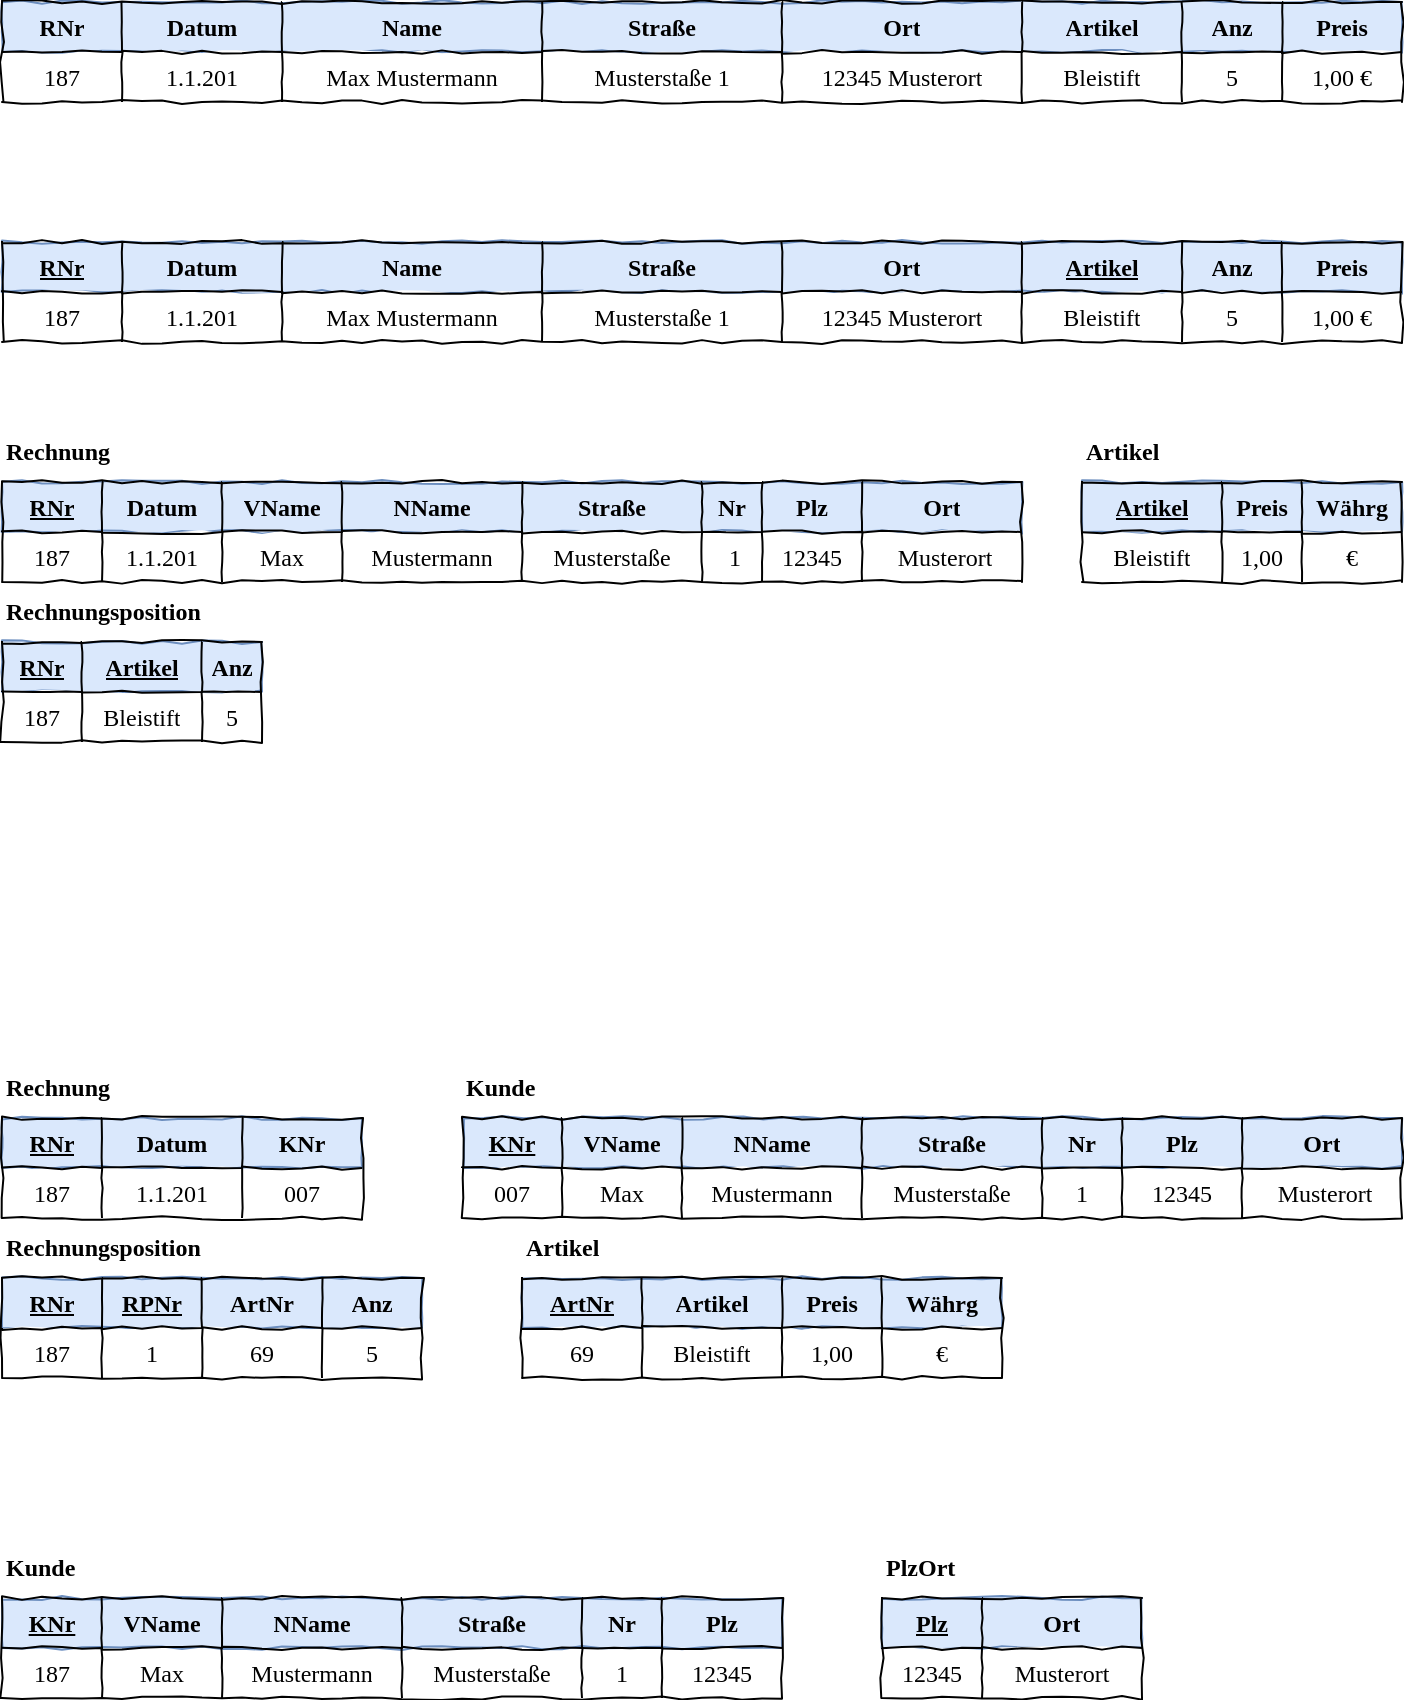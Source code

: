 <mxfile version="20.2.3" type="device"><diagram id="b6C6gAqckI_QUd7eWxeR" name="Page-1"><mxGraphModel dx="1038" dy="649" grid="1" gridSize="10" guides="1" tooltips="1" connect="1" arrows="1" fold="1" page="1" pageScale="1" pageWidth="827" pageHeight="1169" math="0" shadow="0"><root><mxCell id="0"/><mxCell id="1" parent="0"/><mxCell id="rkbyCPplkBwruz_w2QlY-196" value="" style="rounded=0;whiteSpace=wrap;html=1;shadow=0;comic=1;startSize=0;fontFamily=Comic Sans MS;strokeColor=none;" parent="1" vertex="1"><mxGeometry x="40" y="903" width="390" height="25" as="geometry"/></mxCell><mxCell id="rkbyCPplkBwruz_w2QlY-195" value="" style="rounded=0;whiteSpace=wrap;html=1;shadow=0;comic=1;startSize=0;fillColor=#dae8fc;fontFamily=Comic Sans MS;strokeColor=#6c8ebf;" parent="1" vertex="1"><mxGeometry x="40" y="878" width="390" height="25" as="geometry"/></mxCell><mxCell id="B1pa77azRrfCjMFWTAod-1" value="" style="rounded=0;whiteSpace=wrap;html=1;shadow=0;comic=1;startSize=0;fillColor=#dae8fc;fontFamily=Comic Sans MS;strokeColor=#6c8ebf;" parent="1" vertex="1"><mxGeometry x="40" y="400" width="130" height="25" as="geometry"/></mxCell><mxCell id="B1pa77azRrfCjMFWTAod-2" value="" style="rounded=0;whiteSpace=wrap;html=1;shadow=0;comic=1;startSize=0;fontFamily=Comic Sans MS;strokeColor=none;" parent="1" vertex="1"><mxGeometry x="40" y="425" width="130" height="25" as="geometry"/></mxCell><mxCell id="rkbyCPplkBwruz_w2QlY-11" value="" style="rounded=0;whiteSpace=wrap;html=1;shadow=0;comic=1;startSize=0;fillColor=#dae8fc;fontFamily=Comic Sans MS;strokeColor=#6c8ebf;" parent="1" vertex="1"><mxGeometry x="40" y="80" width="700" height="25" as="geometry"/></mxCell><mxCell id="rkbyCPplkBwruz_w2QlY-12" value="" style="rounded=0;whiteSpace=wrap;html=1;shadow=0;comic=1;startSize=0;fontFamily=Comic Sans MS;strokeColor=none;" parent="1" vertex="1"><mxGeometry x="40" y="105" width="700" height="25" as="geometry"/></mxCell><object label="" id="B1pa77azRrfCjMFWTAod-3"><mxCell style="shape=table;html=1;whiteSpace=wrap;startSize=0;container=1;collapsible=0;childLayout=tableLayout;shadow=0;comic=1;fontFamily=Comic Sans MS;horizontal=1;arcSize=42;fillColor=none;" parent="1" vertex="1"><mxGeometry x="40" y="400" width="130" height="50" as="geometry"/></mxCell></object><mxCell id="B1pa77azRrfCjMFWTAod-40" style="shape=partialRectangle;html=1;whiteSpace=wrap;collapsible=0;dropTarget=0;pointerEvents=0;fillColor=none;top=0;left=0;bottom=0;right=0;points=[[0,0.5],[1,0.5]];portConstraint=eastwest;fontFamily=Comic Sans MS;" parent="B1pa77azRrfCjMFWTAod-3" vertex="1"><mxGeometry width="130" height="25" as="geometry"/></mxCell><mxCell id="B1pa77azRrfCjMFWTAod-46" value="&lt;u&gt;RNr&lt;/u&gt;" style="shape=partialRectangle;html=1;whiteSpace=wrap;connectable=0;top=0;left=0;bottom=0;right=0;overflow=hidden;fontFamily=Comic Sans MS;strokeColor=#82b366;comic=1;fillColor=none;fontStyle=1" parent="B1pa77azRrfCjMFWTAod-40" vertex="1"><mxGeometry width="40" height="25" as="geometry"><mxRectangle width="40" height="25" as="alternateBounds"/></mxGeometry></mxCell><mxCell id="rkbyCPplkBwruz_w2QlY-32" value="&lt;u&gt;Artikel&lt;/u&gt;" style="shape=partialRectangle;html=1;whiteSpace=wrap;connectable=0;top=0;left=0;bottom=0;right=0;overflow=hidden;fontFamily=Comic Sans MS;strokeColor=#82b366;comic=1;fillColor=none;fontStyle=1" parent="B1pa77azRrfCjMFWTAod-40" vertex="1"><mxGeometry x="40" width="60" height="25" as="geometry"><mxRectangle width="60" height="25" as="alternateBounds"/></mxGeometry></mxCell><mxCell id="rkbyCPplkBwruz_w2QlY-34" value="Anz" style="shape=partialRectangle;html=1;whiteSpace=wrap;connectable=0;top=0;left=0;bottom=0;right=0;overflow=hidden;fontFamily=Comic Sans MS;strokeColor=#82b366;comic=1;fillColor=none;fontStyle=1" parent="B1pa77azRrfCjMFWTAod-40" vertex="1"><mxGeometry x="100" width="30" height="25" as="geometry"><mxRectangle width="30" height="25" as="alternateBounds"/></mxGeometry></mxCell><mxCell id="B1pa77azRrfCjMFWTAod-33" style="shape=partialRectangle;html=1;whiteSpace=wrap;collapsible=0;dropTarget=0;pointerEvents=0;fillColor=none;top=0;left=0;bottom=0;right=0;points=[[0,0.5],[1,0.5]];portConstraint=eastwest;fontFamily=Comic Sans MS;" parent="B1pa77azRrfCjMFWTAod-3" vertex="1"><mxGeometry y="25" width="130" height="25" as="geometry"/></mxCell><mxCell id="B1pa77azRrfCjMFWTAod-39" value="187" style="shape=partialRectangle;html=1;whiteSpace=wrap;connectable=0;top=0;left=0;bottom=0;right=0;overflow=hidden;fontFamily=Comic Sans MS;strokeColor=#82b366;comic=1;fillColor=none;align=center;" parent="B1pa77azRrfCjMFWTAod-33" vertex="1"><mxGeometry width="40" height="25" as="geometry"><mxRectangle width="40" height="25" as="alternateBounds"/></mxGeometry></mxCell><mxCell id="rkbyCPplkBwruz_w2QlY-33" value="&lt;span&gt;Bleistift&lt;/span&gt;" style="shape=partialRectangle;html=1;whiteSpace=wrap;connectable=0;top=0;left=0;bottom=0;right=0;overflow=hidden;fontFamily=Comic Sans MS;strokeColor=#82b366;comic=1;fillColor=none;align=center;" parent="B1pa77azRrfCjMFWTAod-33" vertex="1"><mxGeometry x="40" width="60" height="25" as="geometry"><mxRectangle width="60" height="25" as="alternateBounds"/></mxGeometry></mxCell><mxCell id="rkbyCPplkBwruz_w2QlY-35" value="5" style="shape=partialRectangle;html=1;whiteSpace=wrap;connectable=0;top=0;left=0;bottom=0;right=0;overflow=hidden;fontFamily=Comic Sans MS;strokeColor=#82b366;comic=1;fillColor=none;align=center;" parent="B1pa77azRrfCjMFWTAod-33" vertex="1"><mxGeometry x="100" width="30" height="25" as="geometry"><mxRectangle width="30" height="25" as="alternateBounds"/></mxGeometry></mxCell><object label="" id="rkbyCPplkBwruz_w2QlY-13"><mxCell style="shape=table;html=1;whiteSpace=wrap;startSize=0;container=1;collapsible=0;childLayout=tableLayout;shadow=0;comic=1;fontFamily=Comic Sans MS;horizontal=1;arcSize=42;fillColor=none;" parent="1" vertex="1"><mxGeometry x="40" y="80" width="700" height="50" as="geometry"/></mxCell></object><mxCell id="rkbyCPplkBwruz_w2QlY-14" style="shape=partialRectangle;html=1;whiteSpace=wrap;collapsible=0;dropTarget=0;pointerEvents=0;fillColor=none;top=0;left=0;bottom=0;right=0;points=[[0,0.5],[1,0.5]];portConstraint=eastwest;fontFamily=Comic Sans MS;" parent="rkbyCPplkBwruz_w2QlY-13" vertex="1"><mxGeometry width="700" height="25" as="geometry"/></mxCell><mxCell id="rkbyCPplkBwruz_w2QlY-15" value="RNr" style="shape=partialRectangle;html=1;whiteSpace=wrap;connectable=0;top=0;left=0;bottom=0;right=0;overflow=hidden;fontFamily=Comic Sans MS;strokeColor=#82b366;comic=1;fillColor=none;fontStyle=1" parent="rkbyCPplkBwruz_w2QlY-14" vertex="1"><mxGeometry width="60" height="25" as="geometry"><mxRectangle width="60" height="25" as="alternateBounds"/></mxGeometry></mxCell><mxCell id="rkbyCPplkBwruz_w2QlY-16" value="Datum" style="shape=partialRectangle;html=1;whiteSpace=wrap;connectable=0;top=0;left=0;bottom=0;right=0;overflow=hidden;fontFamily=Comic Sans MS;strokeColor=#82b366;comic=1;fillColor=none;fontStyle=1" parent="rkbyCPplkBwruz_w2QlY-14" vertex="1"><mxGeometry x="60" width="80" height="25" as="geometry"><mxRectangle width="80" height="25" as="alternateBounds"/></mxGeometry></mxCell><mxCell id="rkbyCPplkBwruz_w2QlY-17" value="Name" style="shape=partialRectangle;html=1;whiteSpace=wrap;connectable=0;top=0;left=0;bottom=0;right=0;overflow=hidden;fontFamily=Comic Sans MS;strokeColor=#82b366;comic=1;fillColor=none;fontStyle=1" parent="rkbyCPplkBwruz_w2QlY-14" vertex="1"><mxGeometry x="140" width="130" height="25" as="geometry"><mxRectangle width="130" height="25" as="alternateBounds"/></mxGeometry></mxCell><mxCell id="rkbyCPplkBwruz_w2QlY-18" value="Straße" style="shape=partialRectangle;html=1;whiteSpace=wrap;connectable=0;top=0;left=0;bottom=0;right=0;overflow=hidden;fontFamily=Comic Sans MS;strokeColor=#82b366;comic=1;fillColor=none;fontStyle=1" parent="rkbyCPplkBwruz_w2QlY-14" vertex="1"><mxGeometry x="270" width="120" height="25" as="geometry"><mxRectangle width="120" height="25" as="alternateBounds"/></mxGeometry></mxCell><mxCell id="rkbyCPplkBwruz_w2QlY-19" value="Ort" style="shape=partialRectangle;html=1;whiteSpace=wrap;connectable=0;top=0;left=0;bottom=0;right=0;overflow=hidden;fontFamily=Comic Sans MS;strokeColor=#82b366;comic=1;fillColor=none;fontStyle=1" parent="rkbyCPplkBwruz_w2QlY-14" vertex="1"><mxGeometry x="390" width="120" height="25" as="geometry"><mxRectangle width="120" height="25" as="alternateBounds"/></mxGeometry></mxCell><mxCell id="rkbyCPplkBwruz_w2QlY-20" value="Artikel" style="shape=partialRectangle;html=1;whiteSpace=wrap;connectable=0;top=0;left=0;bottom=0;right=0;overflow=hidden;fontFamily=Comic Sans MS;strokeColor=#82b366;comic=1;fillColor=none;fontStyle=1" parent="rkbyCPplkBwruz_w2QlY-14" vertex="1"><mxGeometry x="510" width="80" height="25" as="geometry"><mxRectangle width="80" height="25" as="alternateBounds"/></mxGeometry></mxCell><mxCell id="rkbyCPplkBwruz_w2QlY-21" value="Anz" style="shape=partialRectangle;html=1;whiteSpace=wrap;connectable=0;top=0;left=0;bottom=0;right=0;overflow=hidden;fontFamily=Comic Sans MS;strokeColor=#82b366;comic=1;fillColor=none;fontStyle=1" parent="rkbyCPplkBwruz_w2QlY-14" vertex="1"><mxGeometry x="590" width="50" height="25" as="geometry"><mxRectangle width="50" height="25" as="alternateBounds"/></mxGeometry></mxCell><mxCell id="rkbyCPplkBwruz_w2QlY-22" value="Preis" style="shape=partialRectangle;html=1;whiteSpace=wrap;connectable=0;top=0;left=0;bottom=0;right=0;overflow=hidden;fontFamily=Comic Sans MS;strokeColor=#82b366;comic=1;fillColor=none;fontStyle=1" parent="rkbyCPplkBwruz_w2QlY-14" vertex="1"><mxGeometry x="640" width="60" height="25" as="geometry"><mxRectangle width="60" height="25" as="alternateBounds"/></mxGeometry></mxCell><mxCell id="rkbyCPplkBwruz_w2QlY-23" style="shape=partialRectangle;html=1;whiteSpace=wrap;collapsible=0;dropTarget=0;pointerEvents=0;fillColor=none;top=0;left=0;bottom=0;right=0;points=[[0,0.5],[1,0.5]];portConstraint=eastwest;fontFamily=Comic Sans MS;" parent="rkbyCPplkBwruz_w2QlY-13" vertex="1"><mxGeometry y="25" width="700" height="25" as="geometry"/></mxCell><mxCell id="rkbyCPplkBwruz_w2QlY-24" value="&lt;span&gt;187&lt;/span&gt;" style="shape=partialRectangle;html=1;whiteSpace=wrap;connectable=0;top=0;left=0;bottom=0;right=0;overflow=hidden;fontFamily=Comic Sans MS;strokeColor=#82b366;comic=1;fillColor=none;align=center;" parent="rkbyCPplkBwruz_w2QlY-23" vertex="1"><mxGeometry width="60" height="25" as="geometry"><mxRectangle width="60" height="25" as="alternateBounds"/></mxGeometry></mxCell><mxCell id="rkbyCPplkBwruz_w2QlY-25" value="1.1.201" style="shape=partialRectangle;html=1;whiteSpace=wrap;connectable=0;top=0;left=0;bottom=0;right=0;overflow=hidden;fontFamily=Comic Sans MS;strokeColor=#82b366;comic=1;fillColor=none;align=center;" parent="rkbyCPplkBwruz_w2QlY-23" vertex="1"><mxGeometry x="60" width="80" height="25" as="geometry"><mxRectangle width="80" height="25" as="alternateBounds"/></mxGeometry></mxCell><mxCell id="rkbyCPplkBwruz_w2QlY-26" value="&lt;span&gt;Max Mustermann&lt;/span&gt;" style="shape=partialRectangle;html=1;whiteSpace=wrap;connectable=0;top=0;left=0;bottom=0;right=0;overflow=hidden;fontFamily=Comic Sans MS;strokeColor=#82b366;comic=1;fillColor=none;align=center;" parent="rkbyCPplkBwruz_w2QlY-23" vertex="1"><mxGeometry x="140" width="130" height="25" as="geometry"><mxRectangle width="130" height="25" as="alternateBounds"/></mxGeometry></mxCell><mxCell id="rkbyCPplkBwruz_w2QlY-27" value="&lt;span&gt;Musterstaße 1&lt;/span&gt;" style="shape=partialRectangle;html=1;whiteSpace=wrap;connectable=0;top=0;left=0;bottom=0;right=0;overflow=hidden;fontFamily=Comic Sans MS;strokeColor=#82b366;comic=1;fillColor=none;align=center;" parent="rkbyCPplkBwruz_w2QlY-23" vertex="1"><mxGeometry x="270" width="120" height="25" as="geometry"><mxRectangle width="120" height="25" as="alternateBounds"/></mxGeometry></mxCell><mxCell id="rkbyCPplkBwruz_w2QlY-28" value="12345 Musterort" style="shape=partialRectangle;html=1;whiteSpace=wrap;connectable=0;top=0;left=0;bottom=0;right=0;overflow=hidden;fontFamily=Comic Sans MS;strokeColor=#82b366;comic=1;fillColor=none;align=center;" parent="rkbyCPplkBwruz_w2QlY-23" vertex="1"><mxGeometry x="390" width="120" height="25" as="geometry"><mxRectangle width="120" height="25" as="alternateBounds"/></mxGeometry></mxCell><mxCell id="rkbyCPplkBwruz_w2QlY-29" value="&lt;span&gt;Bleistift&lt;/span&gt;" style="shape=partialRectangle;html=1;whiteSpace=wrap;connectable=0;top=0;left=0;bottom=0;right=0;overflow=hidden;fontFamily=Comic Sans MS;strokeColor=#82b366;comic=1;fillColor=none;align=center;" parent="rkbyCPplkBwruz_w2QlY-23" vertex="1"><mxGeometry x="510" width="80" height="25" as="geometry"><mxRectangle width="80" height="25" as="alternateBounds"/></mxGeometry></mxCell><mxCell id="rkbyCPplkBwruz_w2QlY-30" value="5" style="shape=partialRectangle;html=1;whiteSpace=wrap;connectable=0;top=0;left=0;bottom=0;right=0;overflow=hidden;fontFamily=Comic Sans MS;strokeColor=#82b366;comic=1;fillColor=none;align=center;" parent="rkbyCPplkBwruz_w2QlY-23" vertex="1"><mxGeometry x="590" width="50" height="25" as="geometry"><mxRectangle width="50" height="25" as="alternateBounds"/></mxGeometry></mxCell><mxCell id="rkbyCPplkBwruz_w2QlY-31" value="1,00 €" style="shape=partialRectangle;html=1;whiteSpace=wrap;connectable=0;top=0;left=0;bottom=0;right=0;overflow=hidden;fontFamily=Comic Sans MS;strokeColor=#82b366;comic=1;fillColor=none;align=center;" parent="rkbyCPplkBwruz_w2QlY-23" vertex="1"><mxGeometry x="640" width="60" height="25" as="geometry"><mxRectangle width="60" height="25" as="alternateBounds"/></mxGeometry></mxCell><mxCell id="rkbyCPplkBwruz_w2QlY-40" value="" style="rounded=0;whiteSpace=wrap;html=1;shadow=0;comic=1;startSize=0;fillColor=#dae8fc;fontFamily=Comic Sans MS;strokeColor=#6c8ebf;" parent="1" vertex="1"><mxGeometry x="40" y="638" width="180" height="25" as="geometry"/></mxCell><mxCell id="rkbyCPplkBwruz_w2QlY-41" value="" style="rounded=0;whiteSpace=wrap;html=1;shadow=0;comic=1;startSize=0;fontFamily=Comic Sans MS;strokeColor=none;" parent="1" vertex="1"><mxGeometry x="40" y="663" width="180" height="25" as="geometry"/></mxCell><object label="" id="rkbyCPplkBwruz_w2QlY-42"><mxCell style="shape=table;html=1;whiteSpace=wrap;startSize=0;container=1;collapsible=0;childLayout=tableLayout;shadow=0;comic=1;fontFamily=Comic Sans MS;horizontal=1;arcSize=42;fillColor=none;" parent="1" vertex="1"><mxGeometry x="40" y="638" width="180" height="50" as="geometry"/></mxCell></object><mxCell id="rkbyCPplkBwruz_w2QlY-43" style="shape=partialRectangle;html=1;whiteSpace=wrap;collapsible=0;dropTarget=0;pointerEvents=0;fillColor=none;top=0;left=0;bottom=0;right=0;points=[[0,0.5],[1,0.5]];portConstraint=eastwest;fontFamily=Comic Sans MS;" parent="rkbyCPplkBwruz_w2QlY-42" vertex="1"><mxGeometry width="180" height="25" as="geometry"/></mxCell><mxCell id="rkbyCPplkBwruz_w2QlY-44" value="&lt;u&gt;RNr&lt;/u&gt;" style="shape=partialRectangle;html=1;whiteSpace=wrap;connectable=0;top=0;left=0;bottom=0;right=0;overflow=hidden;fontFamily=Comic Sans MS;strokeColor=#82b366;comic=1;fillColor=none;fontStyle=1" parent="rkbyCPplkBwruz_w2QlY-43" vertex="1"><mxGeometry width="50" height="25" as="geometry"><mxRectangle width="50" height="25" as="alternateBounds"/></mxGeometry></mxCell><mxCell id="rkbyCPplkBwruz_w2QlY-45" value="Datum" style="shape=partialRectangle;html=1;whiteSpace=wrap;connectable=0;top=0;left=0;bottom=0;right=0;overflow=hidden;fontFamily=Comic Sans MS;strokeColor=#82b366;comic=1;fillColor=none;fontStyle=1" parent="rkbyCPplkBwruz_w2QlY-43" vertex="1"><mxGeometry x="50" width="70" height="25" as="geometry"><mxRectangle width="70" height="25" as="alternateBounds"/></mxGeometry></mxCell><mxCell id="rkbyCPplkBwruz_w2QlY-46" value="KNr" style="shape=partialRectangle;html=1;whiteSpace=wrap;connectable=0;top=0;left=0;bottom=0;right=0;overflow=hidden;fontFamily=Comic Sans MS;strokeColor=#82b366;comic=1;fillColor=none;fontStyle=1" parent="rkbyCPplkBwruz_w2QlY-43" vertex="1"><mxGeometry x="120" width="60" height="25" as="geometry"><mxRectangle width="60" height="25" as="alternateBounds"/></mxGeometry></mxCell><mxCell id="rkbyCPplkBwruz_w2QlY-56" style="shape=partialRectangle;html=1;whiteSpace=wrap;collapsible=0;dropTarget=0;pointerEvents=0;fillColor=none;top=0;left=0;bottom=0;right=0;points=[[0,0.5],[1,0.5]];portConstraint=eastwest;fontFamily=Comic Sans MS;" parent="rkbyCPplkBwruz_w2QlY-42" vertex="1"><mxGeometry y="25" width="180" height="25" as="geometry"/></mxCell><mxCell id="rkbyCPplkBwruz_w2QlY-57" value="&lt;span&gt;187&lt;/span&gt;" style="shape=partialRectangle;html=1;whiteSpace=wrap;connectable=0;top=0;left=0;bottom=0;right=0;overflow=hidden;fontFamily=Comic Sans MS;strokeColor=#82b366;comic=1;fillColor=none;align=center;" parent="rkbyCPplkBwruz_w2QlY-56" vertex="1"><mxGeometry width="50" height="25" as="geometry"><mxRectangle width="50" height="25" as="alternateBounds"/></mxGeometry></mxCell><mxCell id="rkbyCPplkBwruz_w2QlY-58" value="1.1.201" style="shape=partialRectangle;html=1;whiteSpace=wrap;connectable=0;top=0;left=0;bottom=0;right=0;overflow=hidden;fontFamily=Comic Sans MS;strokeColor=#82b366;comic=1;fillColor=none;align=center;" parent="rkbyCPplkBwruz_w2QlY-56" vertex="1"><mxGeometry x="50" width="70" height="25" as="geometry"><mxRectangle width="70" height="25" as="alternateBounds"/></mxGeometry></mxCell><mxCell id="rkbyCPplkBwruz_w2QlY-59" value="&lt;span&gt;007&lt;/span&gt;" style="shape=partialRectangle;html=1;whiteSpace=wrap;connectable=0;top=0;left=0;bottom=0;right=0;overflow=hidden;fontFamily=Comic Sans MS;strokeColor=#82b366;comic=1;fillColor=none;align=center;" parent="rkbyCPplkBwruz_w2QlY-56" vertex="1"><mxGeometry x="120" width="60" height="25" as="geometry"><mxRectangle width="60" height="25" as="alternateBounds"/></mxGeometry></mxCell><mxCell id="rkbyCPplkBwruz_w2QlY-98" value="" style="rounded=0;whiteSpace=wrap;html=1;shadow=0;comic=1;startSize=0;fillColor=#dae8fc;fontFamily=Comic Sans MS;strokeColor=#6c8ebf;" parent="1" vertex="1"><mxGeometry x="271" y="638" width="469" height="25" as="geometry"/></mxCell><mxCell id="rkbyCPplkBwruz_w2QlY-99" value="" style="rounded=0;whiteSpace=wrap;html=1;shadow=0;comic=1;startSize=0;fontFamily=Comic Sans MS;strokeColor=none;" parent="1" vertex="1"><mxGeometry x="271" y="663" width="469" height="25" as="geometry"/></mxCell><object label="" id="rkbyCPplkBwruz_w2QlY-100"><mxCell style="shape=table;html=1;whiteSpace=wrap;startSize=0;container=1;collapsible=0;childLayout=tableLayout;shadow=0;comic=1;fontFamily=Comic Sans MS;horizontal=1;arcSize=42;fillColor=none;" parent="1" vertex="1"><mxGeometry x="270" y="638" width="470" height="50" as="geometry"/></mxCell></object><mxCell id="rkbyCPplkBwruz_w2QlY-101" style="shape=partialRectangle;html=1;whiteSpace=wrap;collapsible=0;dropTarget=0;pointerEvents=0;fillColor=none;top=0;left=0;bottom=0;right=0;points=[[0,0.5],[1,0.5]];portConstraint=eastwest;fontFamily=Comic Sans MS;" parent="rkbyCPplkBwruz_w2QlY-100" vertex="1"><mxGeometry width="470" height="25" as="geometry"/></mxCell><mxCell id="rkbyCPplkBwruz_w2QlY-102" value="&lt;u&gt;KNr&lt;/u&gt;" style="shape=partialRectangle;html=1;whiteSpace=wrap;connectable=0;top=0;left=0;bottom=0;right=0;overflow=hidden;fontFamily=Comic Sans MS;strokeColor=#82b366;comic=1;fillColor=none;fontStyle=1" parent="rkbyCPplkBwruz_w2QlY-101" vertex="1"><mxGeometry width="50" height="25" as="geometry"><mxRectangle width="50" height="25" as="alternateBounds"/></mxGeometry></mxCell><mxCell id="rkbyCPplkBwruz_w2QlY-103" value="VName" style="shape=partialRectangle;html=1;whiteSpace=wrap;connectable=0;top=0;left=0;bottom=0;right=0;overflow=hidden;fontFamily=Comic Sans MS;strokeColor=#82b366;comic=1;fillColor=none;fontStyle=1" parent="rkbyCPplkBwruz_w2QlY-101" vertex="1"><mxGeometry x="50" width="60" height="25" as="geometry"><mxRectangle width="60" height="25" as="alternateBounds"/></mxGeometry></mxCell><mxCell id="rkbyCPplkBwruz_w2QlY-104" value="NName" style="shape=partialRectangle;html=1;whiteSpace=wrap;connectable=0;top=0;left=0;bottom=0;right=0;overflow=hidden;fontFamily=Comic Sans MS;strokeColor=#82b366;comic=1;fillColor=none;fontStyle=1" parent="rkbyCPplkBwruz_w2QlY-101" vertex="1"><mxGeometry x="110" width="90" height="25" as="geometry"><mxRectangle width="90" height="25" as="alternateBounds"/></mxGeometry></mxCell><mxCell id="rkbyCPplkBwruz_w2QlY-105" value="Straße" style="shape=partialRectangle;html=1;whiteSpace=wrap;connectable=0;top=0;left=0;bottom=0;right=0;overflow=hidden;fontFamily=Comic Sans MS;strokeColor=#82b366;comic=1;fillColor=none;fontStyle=1" parent="rkbyCPplkBwruz_w2QlY-101" vertex="1"><mxGeometry x="200" width="90" height="25" as="geometry"><mxRectangle width="90" height="25" as="alternateBounds"/></mxGeometry></mxCell><mxCell id="rkbyCPplkBwruz_w2QlY-106" value="Nr" style="shape=partialRectangle;html=1;whiteSpace=wrap;connectable=0;top=0;left=0;bottom=0;right=0;overflow=hidden;fontFamily=Comic Sans MS;strokeColor=#82b366;comic=1;fillColor=none;fontStyle=1" parent="rkbyCPplkBwruz_w2QlY-101" vertex="1"><mxGeometry x="290" width="40" height="25" as="geometry"><mxRectangle width="40" height="25" as="alternateBounds"/></mxGeometry></mxCell><mxCell id="rkbyCPplkBwruz_w2QlY-107" value="Plz" style="shape=partialRectangle;html=1;whiteSpace=wrap;connectable=0;top=0;left=0;bottom=0;right=0;overflow=hidden;fontFamily=Comic Sans MS;strokeColor=#82b366;comic=1;fillColor=none;fontStyle=1" parent="rkbyCPplkBwruz_w2QlY-101" vertex="1"><mxGeometry x="330" width="60" height="25" as="geometry"><mxRectangle width="60" height="25" as="alternateBounds"/></mxGeometry></mxCell><mxCell id="rkbyCPplkBwruz_w2QlY-108" value="Ort" style="shape=partialRectangle;html=1;whiteSpace=wrap;connectable=0;top=0;left=0;bottom=0;right=0;overflow=hidden;fontFamily=Comic Sans MS;strokeColor=#82b366;comic=1;fillColor=none;fontStyle=1" parent="rkbyCPplkBwruz_w2QlY-101" vertex="1"><mxGeometry x="390" width="80" height="25" as="geometry"><mxRectangle width="80" height="25" as="alternateBounds"/></mxGeometry></mxCell><mxCell id="rkbyCPplkBwruz_w2QlY-114" style="shape=partialRectangle;html=1;whiteSpace=wrap;collapsible=0;dropTarget=0;pointerEvents=0;fillColor=none;top=0;left=0;bottom=0;right=0;points=[[0,0.5],[1,0.5]];portConstraint=eastwest;fontFamily=Comic Sans MS;" parent="rkbyCPplkBwruz_w2QlY-100" vertex="1"><mxGeometry y="25" width="470" height="25" as="geometry"/></mxCell><mxCell id="rkbyCPplkBwruz_w2QlY-115" value="&lt;span&gt;007&lt;/span&gt;" style="shape=partialRectangle;html=1;whiteSpace=wrap;connectable=0;top=0;left=0;bottom=0;right=0;overflow=hidden;fontFamily=Comic Sans MS;strokeColor=#82b366;comic=1;fillColor=none;align=center;" parent="rkbyCPplkBwruz_w2QlY-114" vertex="1"><mxGeometry width="50" height="25" as="geometry"><mxRectangle width="50" height="25" as="alternateBounds"/></mxGeometry></mxCell><mxCell id="rkbyCPplkBwruz_w2QlY-116" value="Max" style="shape=partialRectangle;html=1;whiteSpace=wrap;connectable=0;top=0;left=0;bottom=0;right=0;overflow=hidden;fontFamily=Comic Sans MS;strokeColor=#82b366;comic=1;fillColor=none;align=center;" parent="rkbyCPplkBwruz_w2QlY-114" vertex="1"><mxGeometry x="50" width="60" height="25" as="geometry"><mxRectangle width="60" height="25" as="alternateBounds"/></mxGeometry></mxCell><mxCell id="rkbyCPplkBwruz_w2QlY-117" value="&lt;span&gt;Mustermann&lt;/span&gt;" style="shape=partialRectangle;html=1;whiteSpace=wrap;connectable=0;top=0;left=0;bottom=0;right=0;overflow=hidden;fontFamily=Comic Sans MS;strokeColor=#82b366;comic=1;fillColor=none;align=center;" parent="rkbyCPplkBwruz_w2QlY-114" vertex="1"><mxGeometry x="110" width="90" height="25" as="geometry"><mxRectangle width="90" height="25" as="alternateBounds"/></mxGeometry></mxCell><mxCell id="rkbyCPplkBwruz_w2QlY-118" value="&lt;span&gt;Musterstaße&lt;/span&gt;" style="shape=partialRectangle;html=1;whiteSpace=wrap;connectable=0;top=0;left=0;bottom=0;right=0;overflow=hidden;fontFamily=Comic Sans MS;strokeColor=#82b366;comic=1;fillColor=none;align=center;" parent="rkbyCPplkBwruz_w2QlY-114" vertex="1"><mxGeometry x="200" width="90" height="25" as="geometry"><mxRectangle width="90" height="25" as="alternateBounds"/></mxGeometry></mxCell><mxCell id="rkbyCPplkBwruz_w2QlY-119" value="1" style="shape=partialRectangle;html=1;whiteSpace=wrap;connectable=0;top=0;left=0;bottom=0;right=0;overflow=hidden;fontFamily=Comic Sans MS;strokeColor=#82b366;comic=1;fillColor=none;align=center;" parent="rkbyCPplkBwruz_w2QlY-114" vertex="1"><mxGeometry x="290" width="40" height="25" as="geometry"><mxRectangle width="40" height="25" as="alternateBounds"/></mxGeometry></mxCell><mxCell id="rkbyCPplkBwruz_w2QlY-120" value="12345" style="shape=partialRectangle;html=1;whiteSpace=wrap;connectable=0;top=0;left=0;bottom=0;right=0;overflow=hidden;fontFamily=Comic Sans MS;strokeColor=#82b366;comic=1;fillColor=none;align=center;" parent="rkbyCPplkBwruz_w2QlY-114" vertex="1"><mxGeometry x="330" width="60" height="25" as="geometry"><mxRectangle width="60" height="25" as="alternateBounds"/></mxGeometry></mxCell><mxCell id="rkbyCPplkBwruz_w2QlY-121" value="&lt;span&gt;&amp;nbsp;Musterort&lt;/span&gt;" style="shape=partialRectangle;html=1;whiteSpace=wrap;connectable=0;top=0;left=0;bottom=0;right=0;overflow=hidden;fontFamily=Comic Sans MS;strokeColor=#82b366;comic=1;fillColor=none;align=center;" parent="rkbyCPplkBwruz_w2QlY-114" vertex="1"><mxGeometry x="390" width="80" height="25" as="geometry"><mxRectangle width="80" height="25" as="alternateBounds"/></mxGeometry></mxCell><mxCell id="rkbyCPplkBwruz_w2QlY-129" value="" style="rounded=0;whiteSpace=wrap;html=1;shadow=0;comic=1;startSize=0;fillColor=#dae8fc;fontFamily=Comic Sans MS;strokeColor=#6c8ebf;" parent="1" vertex="1"><mxGeometry x="40" y="718" width="210" height="25" as="geometry"/></mxCell><mxCell id="rkbyCPplkBwruz_w2QlY-130" value="" style="rounded=0;whiteSpace=wrap;html=1;shadow=0;comic=1;startSize=0;fontFamily=Comic Sans MS;strokeColor=none;" parent="1" vertex="1"><mxGeometry x="40" y="743" width="210" height="25" as="geometry"/></mxCell><mxCell id="rkbyCPplkBwruz_w2QlY-142" value="" style="rounded=0;whiteSpace=wrap;html=1;shadow=0;comic=1;startSize=0;fillColor=#dae8fc;fontFamily=Comic Sans MS;strokeColor=#6c8ebf;" parent="1" vertex="1"><mxGeometry x="300" y="718" width="240" height="25" as="geometry"/></mxCell><mxCell id="rkbyCPplkBwruz_w2QlY-143" value="" style="rounded=0;whiteSpace=wrap;html=1;shadow=0;comic=1;startSize=0;fontFamily=Comic Sans MS;strokeColor=none;" parent="1" vertex="1"><mxGeometry x="300" y="743" width="240" height="25" as="geometry"/></mxCell><object label="" id="rkbyCPplkBwruz_w2QlY-131"><mxCell style="shape=table;html=1;whiteSpace=wrap;startSize=0;container=1;collapsible=0;childLayout=tableLayout;shadow=0;comic=1;fontFamily=Comic Sans MS;horizontal=1;arcSize=42;fillColor=none;" parent="1" vertex="1"><mxGeometry x="40" y="718" width="210" height="50" as="geometry"/></mxCell></object><mxCell id="rkbyCPplkBwruz_w2QlY-132" style="shape=partialRectangle;html=1;whiteSpace=wrap;collapsible=0;dropTarget=0;pointerEvents=0;fillColor=none;top=0;left=0;bottom=0;right=0;points=[[0,0.5],[1,0.5]];portConstraint=eastwest;fontFamily=Comic Sans MS;" parent="rkbyCPplkBwruz_w2QlY-131" vertex="1"><mxGeometry width="210" height="25" as="geometry"/></mxCell><mxCell id="rkbyCPplkBwruz_w2QlY-133" value="&lt;u&gt;RNr&lt;/u&gt;" style="shape=partialRectangle;html=1;whiteSpace=wrap;connectable=0;top=0;left=0;bottom=0;right=0;overflow=hidden;fontFamily=Comic Sans MS;strokeColor=#82b366;comic=1;fillColor=none;fontStyle=1" parent="rkbyCPplkBwruz_w2QlY-132" vertex="1"><mxGeometry width="50" height="25" as="geometry"><mxRectangle width="50" height="25" as="alternateBounds"/></mxGeometry></mxCell><mxCell id="rkbyCPplkBwruz_w2QlY-134" value="&lt;u&gt;RPNr&lt;/u&gt;" style="shape=partialRectangle;html=1;whiteSpace=wrap;connectable=0;top=0;left=0;bottom=0;right=0;overflow=hidden;fontFamily=Comic Sans MS;strokeColor=#82b366;comic=1;fillColor=none;fontStyle=1" parent="rkbyCPplkBwruz_w2QlY-132" vertex="1"><mxGeometry x="50" width="50" height="25" as="geometry"><mxRectangle width="50" height="25" as="alternateBounds"/></mxGeometry></mxCell><mxCell id="rkbyCPplkBwruz_w2QlY-135" value="ArtNr" style="shape=partialRectangle;html=1;whiteSpace=wrap;connectable=0;top=0;left=0;bottom=0;right=0;overflow=hidden;fontFamily=Comic Sans MS;strokeColor=#82b366;comic=1;fillColor=none;fontStyle=1" parent="rkbyCPplkBwruz_w2QlY-132" vertex="1"><mxGeometry x="100" width="60" height="25" as="geometry"><mxRectangle width="60" height="25" as="alternateBounds"/></mxGeometry></mxCell><mxCell id="rkbyCPplkBwruz_w2QlY-140" value="Anz" style="shape=partialRectangle;html=1;whiteSpace=wrap;connectable=0;top=0;left=0;bottom=0;right=0;overflow=hidden;fontFamily=Comic Sans MS;strokeColor=#82b366;comic=1;fillColor=none;fontStyle=1" parent="rkbyCPplkBwruz_w2QlY-132" vertex="1"><mxGeometry x="160" width="50" height="25" as="geometry"><mxRectangle width="50" height="25" as="alternateBounds"/></mxGeometry></mxCell><mxCell id="rkbyCPplkBwruz_w2QlY-136" style="shape=partialRectangle;html=1;whiteSpace=wrap;collapsible=0;dropTarget=0;pointerEvents=0;fillColor=none;top=0;left=0;bottom=0;right=0;points=[[0,0.5],[1,0.5]];portConstraint=eastwest;fontFamily=Comic Sans MS;" parent="rkbyCPplkBwruz_w2QlY-131" vertex="1"><mxGeometry y="25" width="210" height="25" as="geometry"/></mxCell><mxCell id="rkbyCPplkBwruz_w2QlY-137" value="&lt;span&gt;187&lt;/span&gt;" style="shape=partialRectangle;html=1;whiteSpace=wrap;connectable=0;top=0;left=0;bottom=0;right=0;overflow=hidden;fontFamily=Comic Sans MS;strokeColor=#82b366;comic=1;fillColor=none;align=center;" parent="rkbyCPplkBwruz_w2QlY-136" vertex="1"><mxGeometry width="50" height="25" as="geometry"><mxRectangle width="50" height="25" as="alternateBounds"/></mxGeometry></mxCell><mxCell id="rkbyCPplkBwruz_w2QlY-138" value="1" style="shape=partialRectangle;html=1;whiteSpace=wrap;connectable=0;top=0;left=0;bottom=0;right=0;overflow=hidden;fontFamily=Comic Sans MS;strokeColor=#82b366;comic=1;fillColor=none;align=center;" parent="rkbyCPplkBwruz_w2QlY-136" vertex="1"><mxGeometry x="50" width="50" height="25" as="geometry"><mxRectangle width="50" height="25" as="alternateBounds"/></mxGeometry></mxCell><mxCell id="rkbyCPplkBwruz_w2QlY-139" value="&lt;span&gt;69&lt;/span&gt;" style="shape=partialRectangle;html=1;whiteSpace=wrap;connectable=0;top=0;left=0;bottom=0;right=0;overflow=hidden;fontFamily=Comic Sans MS;strokeColor=#82b366;comic=1;fillColor=none;align=center;" parent="rkbyCPplkBwruz_w2QlY-136" vertex="1"><mxGeometry x="100" width="60" height="25" as="geometry"><mxRectangle width="60" height="25" as="alternateBounds"/></mxGeometry></mxCell><mxCell id="rkbyCPplkBwruz_w2QlY-141" value="5" style="shape=partialRectangle;html=1;whiteSpace=wrap;connectable=0;top=0;left=0;bottom=0;right=0;overflow=hidden;fontFamily=Comic Sans MS;strokeColor=#82b366;comic=1;fillColor=none;align=center;" parent="rkbyCPplkBwruz_w2QlY-136" vertex="1"><mxGeometry x="160" width="50" height="25" as="geometry"><mxRectangle width="50" height="25" as="alternateBounds"/></mxGeometry></mxCell><mxCell id="rkbyCPplkBwruz_w2QlY-159" value="Rechnung" style="text;html=1;strokeColor=none;fillColor=none;align=left;verticalAlign=middle;whiteSpace=wrap;rounded=0;fontFamily=Comic Sans MS;fontStyle=1" parent="1" vertex="1"><mxGeometry x="40" y="608" width="80" height="30" as="geometry"/></mxCell><mxCell id="rkbyCPplkBwruz_w2QlY-160" value="Kunde" style="text;html=1;strokeColor=none;fillColor=none;align=left;verticalAlign=middle;whiteSpace=wrap;rounded=0;fontFamily=Comic Sans MS;fontStyle=1" parent="1" vertex="1"><mxGeometry x="270" y="608" width="80" height="30" as="geometry"/></mxCell><mxCell id="rkbyCPplkBwruz_w2QlY-161" value="Rechnungsposition" style="text;html=1;strokeColor=none;fillColor=none;align=left;verticalAlign=middle;whiteSpace=wrap;rounded=0;fontFamily=Comic Sans MS;fontStyle=1" parent="1" vertex="1"><mxGeometry x="40" y="688" width="120" height="30" as="geometry"/></mxCell><mxCell id="rkbyCPplkBwruz_w2QlY-162" value="Artikel" style="text;html=1;strokeColor=none;fillColor=none;align=left;verticalAlign=middle;whiteSpace=wrap;rounded=0;fontFamily=Comic Sans MS;fontStyle=1" parent="1" vertex="1"><mxGeometry x="300" y="688" width="80" height="30" as="geometry"/></mxCell><object label="" id="rkbyCPplkBwruz_w2QlY-144"><mxCell style="shape=table;html=1;whiteSpace=wrap;startSize=0;container=1;collapsible=0;childLayout=tableLayout;shadow=0;comic=1;fontFamily=Comic Sans MS;horizontal=1;arcSize=42;fillColor=none;" parent="1" vertex="1"><mxGeometry x="300" y="718" width="240" height="50" as="geometry"/></mxCell></object><mxCell id="rkbyCPplkBwruz_w2QlY-145" style="shape=partialRectangle;html=1;whiteSpace=wrap;collapsible=0;dropTarget=0;pointerEvents=0;fillColor=none;top=0;left=0;bottom=0;right=0;points=[[0,0.5],[1,0.5]];portConstraint=eastwest;fontFamily=Comic Sans MS;" parent="rkbyCPplkBwruz_w2QlY-144" vertex="1"><mxGeometry width="240" height="25" as="geometry"/></mxCell><mxCell id="rkbyCPplkBwruz_w2QlY-146" value="&lt;u&gt;ArtNr&lt;/u&gt;" style="shape=partialRectangle;html=1;whiteSpace=wrap;connectable=0;top=0;left=0;bottom=0;right=0;overflow=hidden;fontFamily=Comic Sans MS;strokeColor=#82b366;comic=1;fillColor=none;fontStyle=1" parent="rkbyCPplkBwruz_w2QlY-145" vertex="1"><mxGeometry width="60" height="25" as="geometry"><mxRectangle width="60" height="25" as="alternateBounds"/></mxGeometry></mxCell><mxCell id="rkbyCPplkBwruz_w2QlY-147" value="Artikel" style="shape=partialRectangle;html=1;whiteSpace=wrap;connectable=0;top=0;left=0;bottom=0;right=0;overflow=hidden;fontFamily=Comic Sans MS;strokeColor=#82b366;comic=1;fillColor=none;fontStyle=1" parent="rkbyCPplkBwruz_w2QlY-145" vertex="1"><mxGeometry x="60" width="70" height="25" as="geometry"><mxRectangle width="70" height="25" as="alternateBounds"/></mxGeometry></mxCell><mxCell id="rkbyCPplkBwruz_w2QlY-148" value="Preis" style="shape=partialRectangle;html=1;whiteSpace=wrap;connectable=0;top=0;left=0;bottom=0;right=0;overflow=hidden;fontFamily=Comic Sans MS;strokeColor=#82b366;comic=1;fillColor=none;fontStyle=1" parent="rkbyCPplkBwruz_w2QlY-145" vertex="1"><mxGeometry x="130" width="50" height="25" as="geometry"><mxRectangle width="50" height="25" as="alternateBounds"/></mxGeometry></mxCell><mxCell id="rkbyCPplkBwruz_w2QlY-149" value="Währg" style="shape=partialRectangle;html=1;whiteSpace=wrap;connectable=0;top=0;left=0;bottom=0;right=0;overflow=hidden;fontFamily=Comic Sans MS;strokeColor=#82b366;comic=1;fillColor=none;fontStyle=1" parent="rkbyCPplkBwruz_w2QlY-145" vertex="1"><mxGeometry x="180" width="60" height="25" as="geometry"><mxRectangle width="60" height="25" as="alternateBounds"/></mxGeometry></mxCell><mxCell id="rkbyCPplkBwruz_w2QlY-150" style="shape=partialRectangle;html=1;whiteSpace=wrap;collapsible=0;dropTarget=0;pointerEvents=0;fillColor=none;top=0;left=0;bottom=0;right=0;points=[[0,0.5],[1,0.5]];portConstraint=eastwest;fontFamily=Comic Sans MS;" parent="rkbyCPplkBwruz_w2QlY-144" vertex="1"><mxGeometry y="25" width="240" height="25" as="geometry"/></mxCell><mxCell id="rkbyCPplkBwruz_w2QlY-151" value="&lt;span&gt;69&lt;/span&gt;" style="shape=partialRectangle;html=1;whiteSpace=wrap;connectable=0;top=0;left=0;bottom=0;right=0;overflow=hidden;fontFamily=Comic Sans MS;strokeColor=#82b366;comic=1;fillColor=none;align=center;" parent="rkbyCPplkBwruz_w2QlY-150" vertex="1"><mxGeometry width="60" height="25" as="geometry"><mxRectangle width="60" height="25" as="alternateBounds"/></mxGeometry></mxCell><mxCell id="rkbyCPplkBwruz_w2QlY-152" value="Bleistift" style="shape=partialRectangle;html=1;whiteSpace=wrap;connectable=0;top=0;left=0;bottom=0;right=0;overflow=hidden;fontFamily=Comic Sans MS;strokeColor=#82b366;comic=1;fillColor=none;align=center;" parent="rkbyCPplkBwruz_w2QlY-150" vertex="1"><mxGeometry x="60" width="70" height="25" as="geometry"><mxRectangle width="70" height="25" as="alternateBounds"/></mxGeometry></mxCell><mxCell id="rkbyCPplkBwruz_w2QlY-153" value="&lt;span&gt;1,00&lt;/span&gt;" style="shape=partialRectangle;html=1;whiteSpace=wrap;connectable=0;top=0;left=0;bottom=0;right=0;overflow=hidden;fontFamily=Comic Sans MS;strokeColor=#82b366;comic=1;fillColor=none;align=center;" parent="rkbyCPplkBwruz_w2QlY-150" vertex="1"><mxGeometry x="130" width="50" height="25" as="geometry"><mxRectangle width="50" height="25" as="alternateBounds"/></mxGeometry></mxCell><mxCell id="rkbyCPplkBwruz_w2QlY-154" value="€" style="shape=partialRectangle;html=1;whiteSpace=wrap;connectable=0;top=0;left=0;bottom=0;right=0;overflow=hidden;fontFamily=Comic Sans MS;strokeColor=#82b366;comic=1;fillColor=none;align=center;" parent="rkbyCPplkBwruz_w2QlY-150" vertex="1"><mxGeometry x="180" width="60" height="25" as="geometry"><mxRectangle width="60" height="25" as="alternateBounds"/></mxGeometry></mxCell><mxCell id="rkbyCPplkBwruz_w2QlY-180" value="Kunde" style="text;html=1;strokeColor=none;fillColor=none;align=left;verticalAlign=middle;whiteSpace=wrap;rounded=0;fontFamily=Comic Sans MS;fontStyle=1" parent="1" vertex="1"><mxGeometry x="40" y="848" width="80" height="30" as="geometry"/></mxCell><object label="" id="rkbyCPplkBwruz_w2QlY-163"><mxCell style="shape=table;html=1;whiteSpace=wrap;startSize=0;container=1;collapsible=0;childLayout=tableLayout;shadow=0;comic=1;fontFamily=Comic Sans MS;horizontal=1;arcSize=42;fillColor=none;" parent="1" vertex="1"><mxGeometry x="40" y="878" width="390" height="50" as="geometry"/></mxCell></object><mxCell id="rkbyCPplkBwruz_w2QlY-164" style="shape=partialRectangle;html=1;whiteSpace=wrap;collapsible=0;dropTarget=0;pointerEvents=0;fillColor=none;top=0;left=0;bottom=0;right=0;points=[[0,0.5],[1,0.5]];portConstraint=eastwest;fontFamily=Comic Sans MS;" parent="rkbyCPplkBwruz_w2QlY-163" vertex="1"><mxGeometry width="390" height="25" as="geometry"/></mxCell><mxCell id="rkbyCPplkBwruz_w2QlY-165" value="&lt;u&gt;KNr&lt;/u&gt;" style="shape=partialRectangle;html=1;whiteSpace=wrap;connectable=0;top=0;left=0;bottom=0;right=0;overflow=hidden;fontFamily=Comic Sans MS;strokeColor=#82b366;comic=1;fillColor=none;fontStyle=1" parent="rkbyCPplkBwruz_w2QlY-164" vertex="1"><mxGeometry width="50" height="25" as="geometry"><mxRectangle width="50" height="25" as="alternateBounds"/></mxGeometry></mxCell><mxCell id="rkbyCPplkBwruz_w2QlY-166" value="VName" style="shape=partialRectangle;html=1;whiteSpace=wrap;connectable=0;top=0;left=0;bottom=0;right=0;overflow=hidden;fontFamily=Comic Sans MS;strokeColor=#82b366;comic=1;fillColor=none;fontStyle=1" parent="rkbyCPplkBwruz_w2QlY-164" vertex="1"><mxGeometry x="50" width="60" height="25" as="geometry"><mxRectangle width="60" height="25" as="alternateBounds"/></mxGeometry></mxCell><mxCell id="rkbyCPplkBwruz_w2QlY-167" value="NName" style="shape=partialRectangle;html=1;whiteSpace=wrap;connectable=0;top=0;left=0;bottom=0;right=0;overflow=hidden;fontFamily=Comic Sans MS;strokeColor=#82b366;comic=1;fillColor=none;fontStyle=1" parent="rkbyCPplkBwruz_w2QlY-164" vertex="1"><mxGeometry x="110" width="90" height="25" as="geometry"><mxRectangle width="90" height="25" as="alternateBounds"/></mxGeometry></mxCell><mxCell id="rkbyCPplkBwruz_w2QlY-168" value="Straße" style="shape=partialRectangle;html=1;whiteSpace=wrap;connectable=0;top=0;left=0;bottom=0;right=0;overflow=hidden;fontFamily=Comic Sans MS;strokeColor=#82b366;comic=1;fillColor=none;fontStyle=1" parent="rkbyCPplkBwruz_w2QlY-164" vertex="1"><mxGeometry x="200" width="90" height="25" as="geometry"><mxRectangle width="90" height="25" as="alternateBounds"/></mxGeometry></mxCell><mxCell id="rkbyCPplkBwruz_w2QlY-169" value="Nr" style="shape=partialRectangle;html=1;whiteSpace=wrap;connectable=0;top=0;left=0;bottom=0;right=0;overflow=hidden;fontFamily=Comic Sans MS;strokeColor=#82b366;comic=1;fillColor=none;fontStyle=1" parent="rkbyCPplkBwruz_w2QlY-164" vertex="1"><mxGeometry x="290" width="40" height="25" as="geometry"><mxRectangle width="40" height="25" as="alternateBounds"/></mxGeometry></mxCell><mxCell id="rkbyCPplkBwruz_w2QlY-170" value="Plz" style="shape=partialRectangle;html=1;whiteSpace=wrap;connectable=0;top=0;left=0;bottom=0;right=0;overflow=hidden;fontFamily=Comic Sans MS;strokeColor=#82b366;comic=1;fillColor=none;fontStyle=1" parent="rkbyCPplkBwruz_w2QlY-164" vertex="1"><mxGeometry x="330" width="60" height="25" as="geometry"><mxRectangle width="60" height="25" as="alternateBounds"/></mxGeometry></mxCell><mxCell id="rkbyCPplkBwruz_w2QlY-172" style="shape=partialRectangle;html=1;whiteSpace=wrap;collapsible=0;dropTarget=0;pointerEvents=0;fillColor=none;top=0;left=0;bottom=0;right=0;points=[[0,0.5],[1,0.5]];portConstraint=eastwest;fontFamily=Comic Sans MS;" parent="rkbyCPplkBwruz_w2QlY-163" vertex="1"><mxGeometry y="25" width="390" height="25" as="geometry"/></mxCell><mxCell id="rkbyCPplkBwruz_w2QlY-173" value="&lt;span&gt;187&lt;/span&gt;" style="shape=partialRectangle;html=1;whiteSpace=wrap;connectable=0;top=0;left=0;bottom=0;right=0;overflow=hidden;fontFamily=Comic Sans MS;strokeColor=#82b366;comic=1;fillColor=none;align=center;" parent="rkbyCPplkBwruz_w2QlY-172" vertex="1"><mxGeometry width="50" height="25" as="geometry"><mxRectangle width="50" height="25" as="alternateBounds"/></mxGeometry></mxCell><mxCell id="rkbyCPplkBwruz_w2QlY-174" value="Max" style="shape=partialRectangle;html=1;whiteSpace=wrap;connectable=0;top=0;left=0;bottom=0;right=0;overflow=hidden;fontFamily=Comic Sans MS;strokeColor=#82b366;comic=1;fillColor=none;align=center;" parent="rkbyCPplkBwruz_w2QlY-172" vertex="1"><mxGeometry x="50" width="60" height="25" as="geometry"><mxRectangle width="60" height="25" as="alternateBounds"/></mxGeometry></mxCell><mxCell id="rkbyCPplkBwruz_w2QlY-175" value="&lt;span&gt;Mustermann&lt;/span&gt;" style="shape=partialRectangle;html=1;whiteSpace=wrap;connectable=0;top=0;left=0;bottom=0;right=0;overflow=hidden;fontFamily=Comic Sans MS;strokeColor=#82b366;comic=1;fillColor=none;align=center;" parent="rkbyCPplkBwruz_w2QlY-172" vertex="1"><mxGeometry x="110" width="90" height="25" as="geometry"><mxRectangle width="90" height="25" as="alternateBounds"/></mxGeometry></mxCell><mxCell id="rkbyCPplkBwruz_w2QlY-176" value="&lt;span&gt;Musterstaße&lt;/span&gt;" style="shape=partialRectangle;html=1;whiteSpace=wrap;connectable=0;top=0;left=0;bottom=0;right=0;overflow=hidden;fontFamily=Comic Sans MS;strokeColor=#82b366;comic=1;fillColor=none;align=center;" parent="rkbyCPplkBwruz_w2QlY-172" vertex="1"><mxGeometry x="200" width="90" height="25" as="geometry"><mxRectangle width="90" height="25" as="alternateBounds"/></mxGeometry></mxCell><mxCell id="rkbyCPplkBwruz_w2QlY-177" value="1" style="shape=partialRectangle;html=1;whiteSpace=wrap;connectable=0;top=0;left=0;bottom=0;right=0;overflow=hidden;fontFamily=Comic Sans MS;strokeColor=#82b366;comic=1;fillColor=none;align=center;" parent="rkbyCPplkBwruz_w2QlY-172" vertex="1"><mxGeometry x="290" width="40" height="25" as="geometry"><mxRectangle width="40" height="25" as="alternateBounds"/></mxGeometry></mxCell><mxCell id="rkbyCPplkBwruz_w2QlY-178" value="12345" style="shape=partialRectangle;html=1;whiteSpace=wrap;connectable=0;top=0;left=0;bottom=0;right=0;overflow=hidden;fontFamily=Comic Sans MS;strokeColor=#82b366;comic=1;fillColor=none;align=center;" parent="rkbyCPplkBwruz_w2QlY-172" vertex="1"><mxGeometry x="330" width="60" height="25" as="geometry"><mxRectangle width="60" height="25" as="alternateBounds"/></mxGeometry></mxCell><mxCell id="rkbyCPplkBwruz_w2QlY-181" value="" style="rounded=0;whiteSpace=wrap;html=1;shadow=0;comic=1;startSize=0;fillColor=#dae8fc;fontFamily=Comic Sans MS;strokeColor=#6c8ebf;" parent="1" vertex="1"><mxGeometry x="480" y="878" width="130" height="25" as="geometry"/></mxCell><mxCell id="rkbyCPplkBwruz_w2QlY-182" value="" style="rounded=0;whiteSpace=wrap;html=1;shadow=0;comic=1;startSize=0;fontFamily=Comic Sans MS;strokeColor=none;" parent="1" vertex="1"><mxGeometry x="480" y="903" width="130" height="25" as="geometry"/></mxCell><mxCell id="rkbyCPplkBwruz_w2QlY-194" value="PlzOrt" style="text;html=1;strokeColor=none;fillColor=none;align=left;verticalAlign=middle;whiteSpace=wrap;rounded=0;fontFamily=Comic Sans MS;fontStyle=1" parent="1" vertex="1"><mxGeometry x="480" y="848" width="120" height="30" as="geometry"/></mxCell><object label="" id="rkbyCPplkBwruz_w2QlY-183"><mxCell style="shape=table;html=1;whiteSpace=wrap;startSize=0;container=1;collapsible=0;childLayout=tableLayout;shadow=0;comic=1;fontFamily=Comic Sans MS;horizontal=1;arcSize=42;fillColor=none;" parent="1" vertex="1"><mxGeometry x="480" y="878" width="130" height="50" as="geometry"/></mxCell></object><mxCell id="rkbyCPplkBwruz_w2QlY-184" style="shape=partialRectangle;html=1;whiteSpace=wrap;collapsible=0;dropTarget=0;pointerEvents=0;fillColor=none;top=0;left=0;bottom=0;right=0;points=[[0,0.5],[1,0.5]];portConstraint=eastwest;fontFamily=Comic Sans MS;" parent="rkbyCPplkBwruz_w2QlY-183" vertex="1"><mxGeometry width="130" height="25" as="geometry"/></mxCell><mxCell id="rkbyCPplkBwruz_w2QlY-185" value="&lt;u&gt;Plz&lt;/u&gt;" style="shape=partialRectangle;html=1;whiteSpace=wrap;connectable=0;top=0;left=0;bottom=0;right=0;overflow=hidden;fontFamily=Comic Sans MS;strokeColor=#82b366;comic=1;fillColor=none;fontStyle=1" parent="rkbyCPplkBwruz_w2QlY-184" vertex="1"><mxGeometry width="50" height="25" as="geometry"><mxRectangle width="50" height="25" as="alternateBounds"/></mxGeometry></mxCell><mxCell id="rkbyCPplkBwruz_w2QlY-186" value="Ort" style="shape=partialRectangle;html=1;whiteSpace=wrap;connectable=0;top=0;left=0;bottom=0;right=0;overflow=hidden;fontFamily=Comic Sans MS;strokeColor=#82b366;comic=1;fillColor=none;fontStyle=1" parent="rkbyCPplkBwruz_w2QlY-184" vertex="1"><mxGeometry x="50" width="80" height="25" as="geometry"><mxRectangle width="80" height="25" as="alternateBounds"/></mxGeometry></mxCell><mxCell id="rkbyCPplkBwruz_w2QlY-189" style="shape=partialRectangle;html=1;whiteSpace=wrap;collapsible=0;dropTarget=0;pointerEvents=0;fillColor=none;top=0;left=0;bottom=0;right=0;points=[[0,0.5],[1,0.5]];portConstraint=eastwest;fontFamily=Comic Sans MS;" parent="rkbyCPplkBwruz_w2QlY-183" vertex="1"><mxGeometry y="25" width="130" height="25" as="geometry"/></mxCell><mxCell id="rkbyCPplkBwruz_w2QlY-190" value="&lt;span&gt;12345&lt;/span&gt;" style="shape=partialRectangle;html=1;whiteSpace=wrap;connectable=0;top=0;left=0;bottom=0;right=0;overflow=hidden;fontFamily=Comic Sans MS;strokeColor=#82b366;comic=1;fillColor=none;align=center;" parent="rkbyCPplkBwruz_w2QlY-189" vertex="1"><mxGeometry width="50" height="25" as="geometry"><mxRectangle width="50" height="25" as="alternateBounds"/></mxGeometry></mxCell><mxCell id="rkbyCPplkBwruz_w2QlY-191" value="Musterort" style="shape=partialRectangle;html=1;whiteSpace=wrap;connectable=0;top=0;left=0;bottom=0;right=0;overflow=hidden;fontFamily=Comic Sans MS;strokeColor=#82b366;comic=1;fillColor=none;align=center;" parent="rkbyCPplkBwruz_w2QlY-189" vertex="1"><mxGeometry x="50" width="80" height="25" as="geometry"><mxRectangle width="80" height="25" as="alternateBounds"/></mxGeometry></mxCell><mxCell id="zFoPjLnMW4P3B0a-XhLd-14" value="" style="rounded=0;whiteSpace=wrap;html=1;shadow=0;comic=1;startSize=0;fillColor=#dae8fc;fontFamily=Comic Sans MS;strokeColor=#6c8ebf;" parent="1" vertex="1"><mxGeometry x="40" y="320" width="510" height="25" as="geometry"/></mxCell><mxCell id="zFoPjLnMW4P3B0a-XhLd-15" value="" style="rounded=0;whiteSpace=wrap;html=1;shadow=0;comic=1;startSize=0;fontFamily=Comic Sans MS;strokeColor=none;" parent="1" vertex="1"><mxGeometry x="40" y="345" width="510" height="25" as="geometry"/></mxCell><object label="" id="zFoPjLnMW4P3B0a-XhLd-16"><mxCell style="shape=table;html=1;whiteSpace=wrap;startSize=0;container=1;collapsible=0;childLayout=tableLayout;shadow=0;comic=1;fontFamily=Comic Sans MS;horizontal=1;arcSize=42;fillColor=none;" parent="1" vertex="1"><mxGeometry x="40" y="320" width="510" height="50" as="geometry"/></mxCell></object><mxCell id="zFoPjLnMW4P3B0a-XhLd-17" style="shape=partialRectangle;html=1;whiteSpace=wrap;collapsible=0;dropTarget=0;pointerEvents=0;fillColor=none;top=0;left=0;bottom=0;right=0;points=[[0,0.5],[1,0.5]];portConstraint=eastwest;fontFamily=Comic Sans MS;" parent="zFoPjLnMW4P3B0a-XhLd-16" vertex="1"><mxGeometry width="510" height="25" as="geometry"/></mxCell><mxCell id="zFoPjLnMW4P3B0a-XhLd-18" value="&lt;u&gt;RNr&lt;/u&gt;" style="shape=partialRectangle;html=1;whiteSpace=wrap;connectable=0;top=0;left=0;bottom=0;right=0;overflow=hidden;fontFamily=Comic Sans MS;strokeColor=#82b366;comic=1;fillColor=none;fontStyle=1" parent="zFoPjLnMW4P3B0a-XhLd-17" vertex="1"><mxGeometry width="50" height="25" as="geometry"><mxRectangle width="50" height="25" as="alternateBounds"/></mxGeometry></mxCell><mxCell id="zFoPjLnMW4P3B0a-XhLd-19" value="Datum" style="shape=partialRectangle;html=1;whiteSpace=wrap;connectable=0;top=0;left=0;bottom=0;right=0;overflow=hidden;fontFamily=Comic Sans MS;strokeColor=#82b366;comic=1;fillColor=none;fontStyle=1" parent="zFoPjLnMW4P3B0a-XhLd-17" vertex="1"><mxGeometry x="50" width="60" height="25" as="geometry"><mxRectangle width="60" height="25" as="alternateBounds"/></mxGeometry></mxCell><mxCell id="zFoPjLnMW4P3B0a-XhLd-20" value="VName" style="shape=partialRectangle;html=1;whiteSpace=wrap;connectable=0;top=0;left=0;bottom=0;right=0;overflow=hidden;fontFamily=Comic Sans MS;strokeColor=#82b366;comic=1;fillColor=none;fontStyle=1" parent="zFoPjLnMW4P3B0a-XhLd-17" vertex="1"><mxGeometry x="110" width="60" height="25" as="geometry"><mxRectangle width="60" height="25" as="alternateBounds"/></mxGeometry></mxCell><mxCell id="zFoPjLnMW4P3B0a-XhLd-21" value="NName" style="shape=partialRectangle;html=1;whiteSpace=wrap;connectable=0;top=0;left=0;bottom=0;right=0;overflow=hidden;fontFamily=Comic Sans MS;strokeColor=#82b366;comic=1;fillColor=none;fontStyle=1" parent="zFoPjLnMW4P3B0a-XhLd-17" vertex="1"><mxGeometry x="170" width="90" height="25" as="geometry"><mxRectangle width="90" height="25" as="alternateBounds"/></mxGeometry></mxCell><mxCell id="zFoPjLnMW4P3B0a-XhLd-22" value="Straße" style="shape=partialRectangle;html=1;whiteSpace=wrap;connectable=0;top=0;left=0;bottom=0;right=0;overflow=hidden;fontFamily=Comic Sans MS;strokeColor=#82b366;comic=1;fillColor=none;fontStyle=1" parent="zFoPjLnMW4P3B0a-XhLd-17" vertex="1"><mxGeometry x="260" width="90" height="25" as="geometry"><mxRectangle width="90" height="25" as="alternateBounds"/></mxGeometry></mxCell><mxCell id="zFoPjLnMW4P3B0a-XhLd-23" value="Nr" style="shape=partialRectangle;html=1;whiteSpace=wrap;connectable=0;top=0;left=0;bottom=0;right=0;overflow=hidden;fontFamily=Comic Sans MS;strokeColor=#82b366;comic=1;fillColor=none;fontStyle=1" parent="zFoPjLnMW4P3B0a-XhLd-17" vertex="1"><mxGeometry x="350" width="30" height="25" as="geometry"><mxRectangle width="30" height="25" as="alternateBounds"/></mxGeometry></mxCell><mxCell id="zFoPjLnMW4P3B0a-XhLd-24" value="Plz" style="shape=partialRectangle;html=1;whiteSpace=wrap;connectable=0;top=0;left=0;bottom=0;right=0;overflow=hidden;fontFamily=Comic Sans MS;strokeColor=#82b366;comic=1;fillColor=none;fontStyle=1" parent="zFoPjLnMW4P3B0a-XhLd-17" vertex="1"><mxGeometry x="380" width="50" height="25" as="geometry"><mxRectangle width="50" height="25" as="alternateBounds"/></mxGeometry></mxCell><mxCell id="zFoPjLnMW4P3B0a-XhLd-25" value="Ort" style="shape=partialRectangle;html=1;whiteSpace=wrap;connectable=0;top=0;left=0;bottom=0;right=0;overflow=hidden;fontFamily=Comic Sans MS;strokeColor=#82b366;comic=1;fillColor=none;fontStyle=1" parent="zFoPjLnMW4P3B0a-XhLd-17" vertex="1"><mxGeometry x="430" width="80" height="25" as="geometry"><mxRectangle width="80" height="25" as="alternateBounds"/></mxGeometry></mxCell><mxCell id="zFoPjLnMW4P3B0a-XhLd-30" style="shape=partialRectangle;html=1;whiteSpace=wrap;collapsible=0;dropTarget=0;pointerEvents=0;fillColor=none;top=0;left=0;bottom=0;right=0;points=[[0,0.5],[1,0.5]];portConstraint=eastwest;fontFamily=Comic Sans MS;" parent="zFoPjLnMW4P3B0a-XhLd-16" vertex="1"><mxGeometry y="25" width="510" height="25" as="geometry"/></mxCell><mxCell id="zFoPjLnMW4P3B0a-XhLd-31" value="&lt;span&gt;187&lt;/span&gt;" style="shape=partialRectangle;html=1;whiteSpace=wrap;connectable=0;top=0;left=0;bottom=0;right=0;overflow=hidden;fontFamily=Comic Sans MS;strokeColor=#82b366;comic=1;fillColor=none;align=center;" parent="zFoPjLnMW4P3B0a-XhLd-30" vertex="1"><mxGeometry width="50" height="25" as="geometry"><mxRectangle width="50" height="25" as="alternateBounds"/></mxGeometry></mxCell><mxCell id="zFoPjLnMW4P3B0a-XhLd-32" value="1.1.201" style="shape=partialRectangle;html=1;whiteSpace=wrap;connectable=0;top=0;left=0;bottom=0;right=0;overflow=hidden;fontFamily=Comic Sans MS;strokeColor=#82b366;comic=1;fillColor=none;align=center;" parent="zFoPjLnMW4P3B0a-XhLd-30" vertex="1"><mxGeometry x="50" width="60" height="25" as="geometry"><mxRectangle width="60" height="25" as="alternateBounds"/></mxGeometry></mxCell><mxCell id="zFoPjLnMW4P3B0a-XhLd-33" value="&lt;span&gt;Max&lt;/span&gt;" style="shape=partialRectangle;html=1;whiteSpace=wrap;connectable=0;top=0;left=0;bottom=0;right=0;overflow=hidden;fontFamily=Comic Sans MS;strokeColor=#82b366;comic=1;fillColor=none;align=center;" parent="zFoPjLnMW4P3B0a-XhLd-30" vertex="1"><mxGeometry x="110" width="60" height="25" as="geometry"><mxRectangle width="60" height="25" as="alternateBounds"/></mxGeometry></mxCell><mxCell id="zFoPjLnMW4P3B0a-XhLd-34" value="Mustermann" style="shape=partialRectangle;html=1;whiteSpace=wrap;connectable=0;top=0;left=0;bottom=0;right=0;overflow=hidden;fontFamily=Comic Sans MS;strokeColor=#82b366;comic=1;fillColor=none;align=center;" parent="zFoPjLnMW4P3B0a-XhLd-30" vertex="1"><mxGeometry x="170" width="90" height="25" as="geometry"><mxRectangle width="90" height="25" as="alternateBounds"/></mxGeometry></mxCell><mxCell id="zFoPjLnMW4P3B0a-XhLd-35" value="Musterstaße" style="shape=partialRectangle;html=1;whiteSpace=wrap;connectable=0;top=0;left=0;bottom=0;right=0;overflow=hidden;fontFamily=Comic Sans MS;strokeColor=#82b366;comic=1;fillColor=none;align=center;" parent="zFoPjLnMW4P3B0a-XhLd-30" vertex="1"><mxGeometry x="260" width="90" height="25" as="geometry"><mxRectangle width="90" height="25" as="alternateBounds"/></mxGeometry></mxCell><mxCell id="zFoPjLnMW4P3B0a-XhLd-36" value="&amp;nbsp;1" style="shape=partialRectangle;html=1;whiteSpace=wrap;connectable=0;top=0;left=0;bottom=0;right=0;overflow=hidden;fontFamily=Comic Sans MS;strokeColor=#82b366;comic=1;fillColor=none;align=center;" parent="zFoPjLnMW4P3B0a-XhLd-30" vertex="1"><mxGeometry x="350" width="30" height="25" as="geometry"><mxRectangle width="30" height="25" as="alternateBounds"/></mxGeometry></mxCell><mxCell id="zFoPjLnMW4P3B0a-XhLd-37" value="12345" style="shape=partialRectangle;html=1;whiteSpace=wrap;connectable=0;top=0;left=0;bottom=0;right=0;overflow=hidden;fontFamily=Comic Sans MS;strokeColor=#82b366;comic=1;fillColor=none;align=center;" parent="zFoPjLnMW4P3B0a-XhLd-30" vertex="1"><mxGeometry x="380" width="50" height="25" as="geometry"><mxRectangle width="50" height="25" as="alternateBounds"/></mxGeometry></mxCell><mxCell id="zFoPjLnMW4P3B0a-XhLd-38" value="&amp;nbsp;Musterort" style="shape=partialRectangle;html=1;whiteSpace=wrap;connectable=0;top=0;left=0;bottom=0;right=0;overflow=hidden;fontFamily=Comic Sans MS;strokeColor=#82b366;comic=1;fillColor=none;align=center;" parent="zFoPjLnMW4P3B0a-XhLd-30" vertex="1"><mxGeometry x="430" width="80" height="25" as="geometry"><mxRectangle width="80" height="25" as="alternateBounds"/></mxGeometry></mxCell><mxCell id="zFoPjLnMW4P3B0a-XhLd-43" value="Rechnung" style="text;html=1;strokeColor=none;fillColor=none;align=left;verticalAlign=middle;whiteSpace=wrap;rounded=0;fontFamily=Comic Sans MS;fontStyle=1" parent="1" vertex="1"><mxGeometry x="40" y="290" width="80" height="30" as="geometry"/></mxCell><mxCell id="zFoPjLnMW4P3B0a-XhLd-71" value="" style="rounded=0;whiteSpace=wrap;html=1;shadow=0;comic=1;startSize=0;fillColor=#dae8fc;fontFamily=Comic Sans MS;strokeColor=#6c8ebf;" parent="1" vertex="1"><mxGeometry x="580" y="320" width="160" height="25" as="geometry"/></mxCell><mxCell id="zFoPjLnMW4P3B0a-XhLd-72" value="" style="rounded=0;whiteSpace=wrap;html=1;shadow=0;comic=1;startSize=0;fontFamily=Comic Sans MS;strokeColor=none;" parent="1" vertex="1"><mxGeometry x="580" y="345" width="160" height="25" as="geometry"/></mxCell><object label="" id="zFoPjLnMW4P3B0a-XhLd-73"><mxCell style="shape=table;html=1;whiteSpace=wrap;startSize=0;container=1;collapsible=0;childLayout=tableLayout;shadow=0;comic=1;fontFamily=Comic Sans MS;horizontal=1;arcSize=42;fillColor=none;" parent="1" vertex="1"><mxGeometry x="580" y="320" width="160" height="50" as="geometry"/></mxCell></object><mxCell id="zFoPjLnMW4P3B0a-XhLd-74" style="shape=partialRectangle;html=1;whiteSpace=wrap;collapsible=0;dropTarget=0;pointerEvents=0;fillColor=none;top=0;left=0;bottom=0;right=0;points=[[0,0.5],[1,0.5]];portConstraint=eastwest;fontFamily=Comic Sans MS;" parent="zFoPjLnMW4P3B0a-XhLd-73" vertex="1"><mxGeometry width="160" height="25" as="geometry"/></mxCell><mxCell id="zFoPjLnMW4P3B0a-XhLd-83" value="&lt;u&gt;Artikel&lt;/u&gt;" style="shape=partialRectangle;html=1;whiteSpace=wrap;connectable=0;top=0;left=0;bottom=0;right=0;overflow=hidden;fontFamily=Comic Sans MS;strokeColor=#82b366;comic=1;fillColor=none;fontStyle=1" parent="zFoPjLnMW4P3B0a-XhLd-74" vertex="1"><mxGeometry width="70" height="25" as="geometry"><mxRectangle width="70" height="25" as="alternateBounds"/></mxGeometry></mxCell><mxCell id="zFoPjLnMW4P3B0a-XhLd-85" value="Preis" style="shape=partialRectangle;html=1;whiteSpace=wrap;connectable=0;top=0;left=0;bottom=0;right=0;overflow=hidden;fontFamily=Comic Sans MS;strokeColor=#82b366;comic=1;fillColor=none;fontStyle=1" parent="zFoPjLnMW4P3B0a-XhLd-74" vertex="1"><mxGeometry x="70" width="40" height="25" as="geometry"><mxRectangle width="40" height="25" as="alternateBounds"/></mxGeometry></mxCell><mxCell id="zFoPjLnMW4P3B0a-XhLd-86" value="Währg" style="shape=partialRectangle;html=1;whiteSpace=wrap;connectable=0;top=0;left=0;bottom=0;right=0;overflow=hidden;fontFamily=Comic Sans MS;strokeColor=#82b366;comic=1;fillColor=none;fontStyle=1" parent="zFoPjLnMW4P3B0a-XhLd-74" vertex="1"><mxGeometry x="110" width="50" height="25" as="geometry"><mxRectangle width="50" height="25" as="alternateBounds"/></mxGeometry></mxCell><mxCell id="zFoPjLnMW4P3B0a-XhLd-87" style="shape=partialRectangle;html=1;whiteSpace=wrap;collapsible=0;dropTarget=0;pointerEvents=0;fillColor=none;top=0;left=0;bottom=0;right=0;points=[[0,0.5],[1,0.5]];portConstraint=eastwest;fontFamily=Comic Sans MS;" parent="zFoPjLnMW4P3B0a-XhLd-73" vertex="1"><mxGeometry y="25" width="160" height="25" as="geometry"/></mxCell><mxCell id="zFoPjLnMW4P3B0a-XhLd-96" value="&lt;span&gt;Bleistift&lt;/span&gt;" style="shape=partialRectangle;html=1;whiteSpace=wrap;connectable=0;top=0;left=0;bottom=0;right=0;overflow=hidden;fontFamily=Comic Sans MS;strokeColor=#82b366;comic=1;fillColor=none;align=center;" parent="zFoPjLnMW4P3B0a-XhLd-87" vertex="1"><mxGeometry width="70" height="25" as="geometry"><mxRectangle width="70" height="25" as="alternateBounds"/></mxGeometry></mxCell><mxCell id="zFoPjLnMW4P3B0a-XhLd-98" value="1,00" style="shape=partialRectangle;html=1;whiteSpace=wrap;connectable=0;top=0;left=0;bottom=0;right=0;overflow=hidden;fontFamily=Comic Sans MS;strokeColor=#82b366;comic=1;fillColor=none;align=center;" parent="zFoPjLnMW4P3B0a-XhLd-87" vertex="1"><mxGeometry x="70" width="40" height="25" as="geometry"><mxRectangle width="40" height="25" as="alternateBounds"/></mxGeometry></mxCell><mxCell id="zFoPjLnMW4P3B0a-XhLd-99" value="€" style="shape=partialRectangle;html=1;whiteSpace=wrap;connectable=0;top=0;left=0;bottom=0;right=0;overflow=hidden;fontFamily=Comic Sans MS;strokeColor=#82b366;comic=1;fillColor=none;align=center;" parent="zFoPjLnMW4P3B0a-XhLd-87" vertex="1"><mxGeometry x="110" width="50" height="25" as="geometry"><mxRectangle width="50" height="25" as="alternateBounds"/></mxGeometry></mxCell><mxCell id="zFoPjLnMW4P3B0a-XhLd-100" value="Artikel" style="text;html=1;strokeColor=none;fillColor=none;align=left;verticalAlign=middle;whiteSpace=wrap;rounded=0;fontFamily=Comic Sans MS;fontStyle=1" parent="1" vertex="1"><mxGeometry x="580" y="290" width="80" height="30" as="geometry"/></mxCell><mxCell id="zFoPjLnMW4P3B0a-XhLd-102" value="Rechnungsposition" style="text;html=1;strokeColor=none;fillColor=none;align=left;verticalAlign=middle;whiteSpace=wrap;rounded=0;fontFamily=Comic Sans MS;fontStyle=1" parent="1" vertex="1"><mxGeometry x="40" y="370" width="80" height="30" as="geometry"/></mxCell><mxCell id="BtuSHIADPIk6ZLtDZ2we-1" value="" style="rounded=0;whiteSpace=wrap;html=1;shadow=0;comic=1;startSize=0;fillColor=#dae8fc;fontFamily=Comic Sans MS;strokeColor=#6c8ebf;" vertex="1" parent="1"><mxGeometry x="40" y="200" width="700" height="25" as="geometry"/></mxCell><mxCell id="BtuSHIADPIk6ZLtDZ2we-2" value="" style="rounded=0;whiteSpace=wrap;html=1;shadow=0;comic=1;startSize=0;fontFamily=Comic Sans MS;strokeColor=none;" vertex="1" parent="1"><mxGeometry x="40" y="225" width="700" height="25" as="geometry"/></mxCell><object label="" id="BtuSHIADPIk6ZLtDZ2we-3"><mxCell style="shape=table;html=1;whiteSpace=wrap;startSize=0;container=1;collapsible=0;childLayout=tableLayout;shadow=0;comic=1;fontFamily=Comic Sans MS;horizontal=1;arcSize=42;fillColor=none;" vertex="1" parent="1"><mxGeometry x="40" y="200" width="700" height="50" as="geometry"/></mxCell></object><mxCell id="BtuSHIADPIk6ZLtDZ2we-4" style="shape=partialRectangle;html=1;whiteSpace=wrap;collapsible=0;dropTarget=0;pointerEvents=0;fillColor=none;top=0;left=0;bottom=0;right=0;points=[[0,0.5],[1,0.5]];portConstraint=eastwest;fontFamily=Comic Sans MS;" vertex="1" parent="BtuSHIADPIk6ZLtDZ2we-3"><mxGeometry width="700" height="25" as="geometry"/></mxCell><mxCell id="BtuSHIADPIk6ZLtDZ2we-5" value="&lt;u&gt;RNr&lt;/u&gt;" style="shape=partialRectangle;html=1;whiteSpace=wrap;connectable=0;top=0;left=0;bottom=0;right=0;overflow=hidden;fontFamily=Comic Sans MS;strokeColor=#82b366;comic=1;fillColor=none;fontStyle=1" vertex="1" parent="BtuSHIADPIk6ZLtDZ2we-4"><mxGeometry width="60" height="25" as="geometry"><mxRectangle width="60" height="25" as="alternateBounds"/></mxGeometry></mxCell><mxCell id="BtuSHIADPIk6ZLtDZ2we-6" value="Datum" style="shape=partialRectangle;html=1;whiteSpace=wrap;connectable=0;top=0;left=0;bottom=0;right=0;overflow=hidden;fontFamily=Comic Sans MS;strokeColor=#82b366;comic=1;fillColor=none;fontStyle=1" vertex="1" parent="BtuSHIADPIk6ZLtDZ2we-4"><mxGeometry x="60" width="80" height="25" as="geometry"><mxRectangle width="80" height="25" as="alternateBounds"/></mxGeometry></mxCell><mxCell id="BtuSHIADPIk6ZLtDZ2we-7" value="Name" style="shape=partialRectangle;html=1;whiteSpace=wrap;connectable=0;top=0;left=0;bottom=0;right=0;overflow=hidden;fontFamily=Comic Sans MS;strokeColor=#82b366;comic=1;fillColor=none;fontStyle=1" vertex="1" parent="BtuSHIADPIk6ZLtDZ2we-4"><mxGeometry x="140" width="130" height="25" as="geometry"><mxRectangle width="130" height="25" as="alternateBounds"/></mxGeometry></mxCell><mxCell id="BtuSHIADPIk6ZLtDZ2we-8" value="Straße" style="shape=partialRectangle;html=1;whiteSpace=wrap;connectable=0;top=0;left=0;bottom=0;right=0;overflow=hidden;fontFamily=Comic Sans MS;strokeColor=#82b366;comic=1;fillColor=none;fontStyle=1" vertex="1" parent="BtuSHIADPIk6ZLtDZ2we-4"><mxGeometry x="270" width="120" height="25" as="geometry"><mxRectangle width="120" height="25" as="alternateBounds"/></mxGeometry></mxCell><mxCell id="BtuSHIADPIk6ZLtDZ2we-9" value="Ort" style="shape=partialRectangle;html=1;whiteSpace=wrap;connectable=0;top=0;left=0;bottom=0;right=0;overflow=hidden;fontFamily=Comic Sans MS;strokeColor=#82b366;comic=1;fillColor=none;fontStyle=1" vertex="1" parent="BtuSHIADPIk6ZLtDZ2we-4"><mxGeometry x="390" width="120" height="25" as="geometry"><mxRectangle width="120" height="25" as="alternateBounds"/></mxGeometry></mxCell><mxCell id="BtuSHIADPIk6ZLtDZ2we-10" value="&lt;u&gt;Artikel&lt;/u&gt;" style="shape=partialRectangle;html=1;whiteSpace=wrap;connectable=0;top=0;left=0;bottom=0;right=0;overflow=hidden;fontFamily=Comic Sans MS;strokeColor=#82b366;comic=1;fillColor=none;fontStyle=1" vertex="1" parent="BtuSHIADPIk6ZLtDZ2we-4"><mxGeometry x="510" width="80" height="25" as="geometry"><mxRectangle width="80" height="25" as="alternateBounds"/></mxGeometry></mxCell><mxCell id="BtuSHIADPIk6ZLtDZ2we-11" value="Anz" style="shape=partialRectangle;html=1;whiteSpace=wrap;connectable=0;top=0;left=0;bottom=0;right=0;overflow=hidden;fontFamily=Comic Sans MS;strokeColor=#82b366;comic=1;fillColor=none;fontStyle=1" vertex="1" parent="BtuSHIADPIk6ZLtDZ2we-4"><mxGeometry x="590" width="50" height="25" as="geometry"><mxRectangle width="50" height="25" as="alternateBounds"/></mxGeometry></mxCell><mxCell id="BtuSHIADPIk6ZLtDZ2we-12" value="Preis" style="shape=partialRectangle;html=1;whiteSpace=wrap;connectable=0;top=0;left=0;bottom=0;right=0;overflow=hidden;fontFamily=Comic Sans MS;strokeColor=#82b366;comic=1;fillColor=none;fontStyle=1" vertex="1" parent="BtuSHIADPIk6ZLtDZ2we-4"><mxGeometry x="640" width="60" height="25" as="geometry"><mxRectangle width="60" height="25" as="alternateBounds"/></mxGeometry></mxCell><mxCell id="BtuSHIADPIk6ZLtDZ2we-13" style="shape=partialRectangle;html=1;whiteSpace=wrap;collapsible=0;dropTarget=0;pointerEvents=0;fillColor=none;top=0;left=0;bottom=0;right=0;points=[[0,0.5],[1,0.5]];portConstraint=eastwest;fontFamily=Comic Sans MS;" vertex="1" parent="BtuSHIADPIk6ZLtDZ2we-3"><mxGeometry y="25" width="700" height="25" as="geometry"/></mxCell><mxCell id="BtuSHIADPIk6ZLtDZ2we-14" value="&lt;span&gt;187&lt;/span&gt;" style="shape=partialRectangle;html=1;whiteSpace=wrap;connectable=0;top=0;left=0;bottom=0;right=0;overflow=hidden;fontFamily=Comic Sans MS;strokeColor=#82b366;comic=1;fillColor=none;align=center;" vertex="1" parent="BtuSHIADPIk6ZLtDZ2we-13"><mxGeometry width="60" height="25" as="geometry"><mxRectangle width="60" height="25" as="alternateBounds"/></mxGeometry></mxCell><mxCell id="BtuSHIADPIk6ZLtDZ2we-15" value="1.1.201" style="shape=partialRectangle;html=1;whiteSpace=wrap;connectable=0;top=0;left=0;bottom=0;right=0;overflow=hidden;fontFamily=Comic Sans MS;strokeColor=#82b366;comic=1;fillColor=none;align=center;" vertex="1" parent="BtuSHIADPIk6ZLtDZ2we-13"><mxGeometry x="60" width="80" height="25" as="geometry"><mxRectangle width="80" height="25" as="alternateBounds"/></mxGeometry></mxCell><mxCell id="BtuSHIADPIk6ZLtDZ2we-16" value="&lt;span&gt;Max Mustermann&lt;/span&gt;" style="shape=partialRectangle;html=1;whiteSpace=wrap;connectable=0;top=0;left=0;bottom=0;right=0;overflow=hidden;fontFamily=Comic Sans MS;strokeColor=#82b366;comic=1;fillColor=none;align=center;" vertex="1" parent="BtuSHIADPIk6ZLtDZ2we-13"><mxGeometry x="140" width="130" height="25" as="geometry"><mxRectangle width="130" height="25" as="alternateBounds"/></mxGeometry></mxCell><mxCell id="BtuSHIADPIk6ZLtDZ2we-17" value="&lt;span&gt;Musterstaße 1&lt;/span&gt;" style="shape=partialRectangle;html=1;whiteSpace=wrap;connectable=0;top=0;left=0;bottom=0;right=0;overflow=hidden;fontFamily=Comic Sans MS;strokeColor=#82b366;comic=1;fillColor=none;align=center;" vertex="1" parent="BtuSHIADPIk6ZLtDZ2we-13"><mxGeometry x="270" width="120" height="25" as="geometry"><mxRectangle width="120" height="25" as="alternateBounds"/></mxGeometry></mxCell><mxCell id="BtuSHIADPIk6ZLtDZ2we-18" value="12345 Musterort" style="shape=partialRectangle;html=1;whiteSpace=wrap;connectable=0;top=0;left=0;bottom=0;right=0;overflow=hidden;fontFamily=Comic Sans MS;strokeColor=#82b366;comic=1;fillColor=none;align=center;" vertex="1" parent="BtuSHIADPIk6ZLtDZ2we-13"><mxGeometry x="390" width="120" height="25" as="geometry"><mxRectangle width="120" height="25" as="alternateBounds"/></mxGeometry></mxCell><mxCell id="BtuSHIADPIk6ZLtDZ2we-19" value="&lt;span&gt;Bleistift&lt;/span&gt;" style="shape=partialRectangle;html=1;whiteSpace=wrap;connectable=0;top=0;left=0;bottom=0;right=0;overflow=hidden;fontFamily=Comic Sans MS;strokeColor=#82b366;comic=1;fillColor=none;align=center;" vertex="1" parent="BtuSHIADPIk6ZLtDZ2we-13"><mxGeometry x="510" width="80" height="25" as="geometry"><mxRectangle width="80" height="25" as="alternateBounds"/></mxGeometry></mxCell><mxCell id="BtuSHIADPIk6ZLtDZ2we-20" value="5" style="shape=partialRectangle;html=1;whiteSpace=wrap;connectable=0;top=0;left=0;bottom=0;right=0;overflow=hidden;fontFamily=Comic Sans MS;strokeColor=#82b366;comic=1;fillColor=none;align=center;" vertex="1" parent="BtuSHIADPIk6ZLtDZ2we-13"><mxGeometry x="590" width="50" height="25" as="geometry"><mxRectangle width="50" height="25" as="alternateBounds"/></mxGeometry></mxCell><mxCell id="BtuSHIADPIk6ZLtDZ2we-21" value="1,00 €" style="shape=partialRectangle;html=1;whiteSpace=wrap;connectable=0;top=0;left=0;bottom=0;right=0;overflow=hidden;fontFamily=Comic Sans MS;strokeColor=#82b366;comic=1;fillColor=none;align=center;" vertex="1" parent="BtuSHIADPIk6ZLtDZ2we-13"><mxGeometry x="640" width="60" height="25" as="geometry"><mxRectangle width="60" height="25" as="alternateBounds"/></mxGeometry></mxCell></root></mxGraphModel></diagram></mxfile>